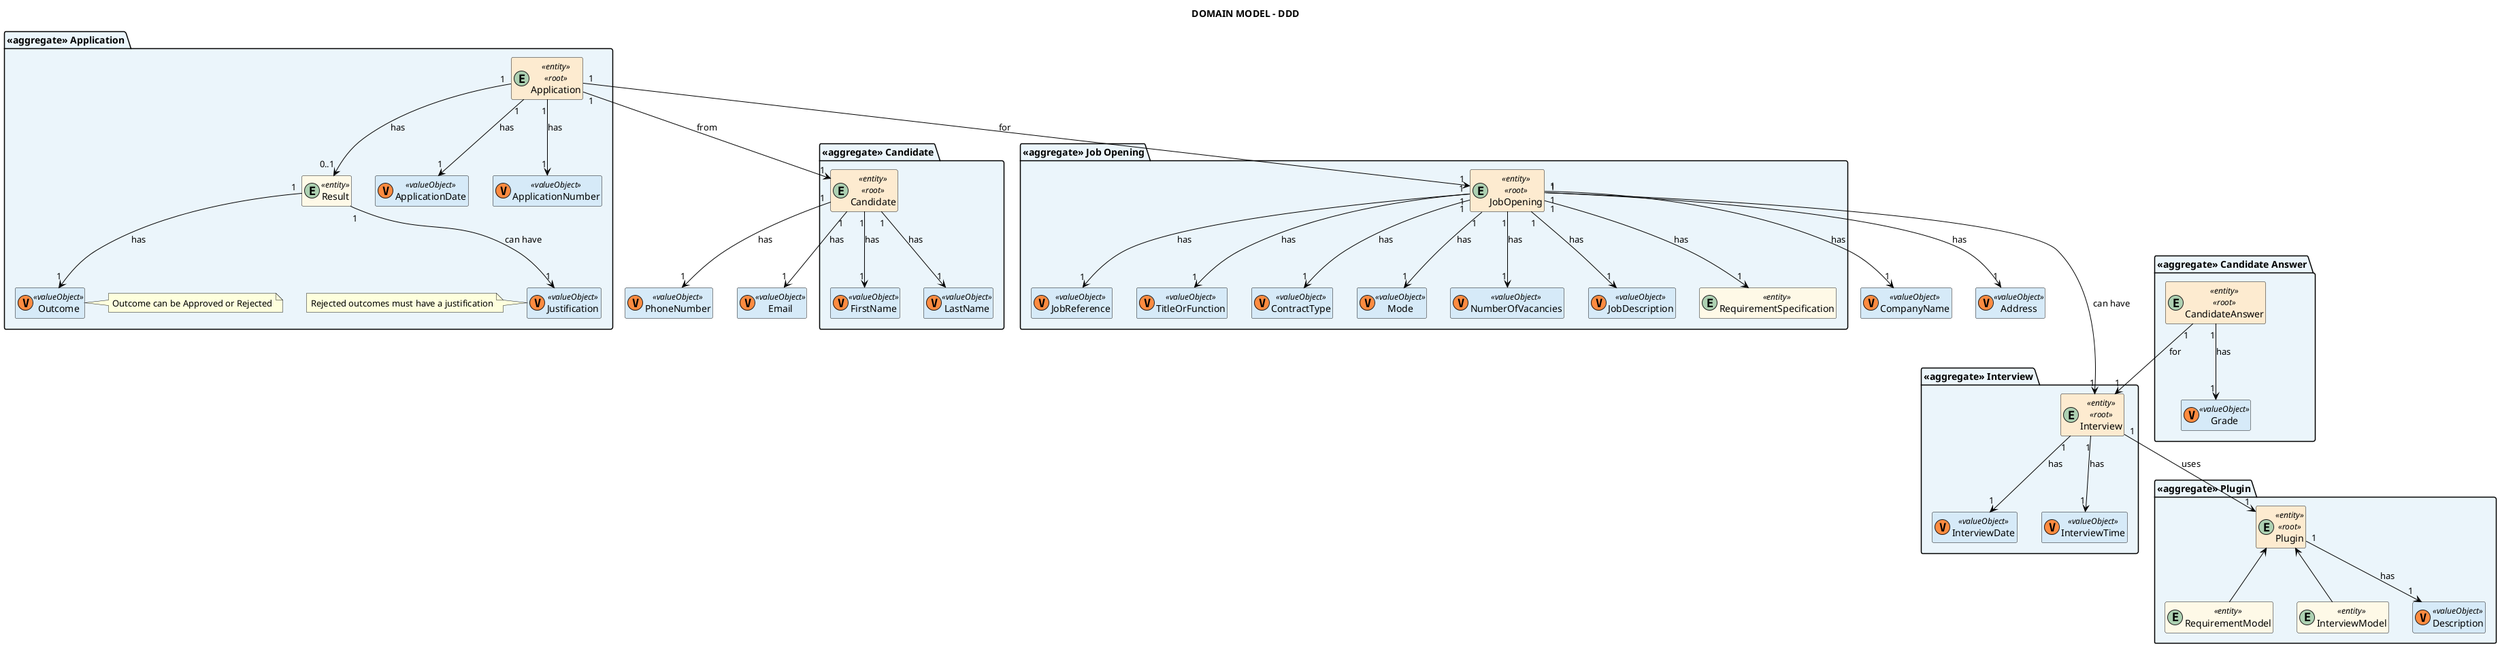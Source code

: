 @startuml DM-US1019

title DOMAIN MODEL - DDD

hide empty members
'skinparam Linetype ortho

skinparam class {
    BackgroundColor<<valueObject>> #D6EAF8
    BackgroundColor<<root>> #FDEBD0
    BackgroundColor<<service>> #D1F2EB
    BackgroundColor #FEF9E7
    ArrowColor Black
}

skinparam package {
    BackgroundColor #EBF5FB
}

class PhoneNumber <<valueObject>> <<(V, #FF8B40)>> {}
class Email <<valueObject>> <<(V, #FF8B40)>> {}


' Candidate Aggregate
package "<<aggregate>> Candidate" {
    entity Candidate <<entity>> <<root>> {}

    class FirstName <<valueObject>> <<(V, #FF8B40)>> {}
    class LastName <<valueObject>> <<(V, #FF8B40)>> {}
}

' Candidate Answer Aggregate
package "<<aggregate>> Candidate Answer" {
    entity CandidateAnswer <<entity>> <<root>> {}

    class Grade <<valueObject>> <<(V, #FF8B40)>> {}
}

class CompanyName <<valueObject>> <<(V, #FF8B40)>> {}

' Job Opening Aggregate
package "<<aggregate>> Job Opening" {
    entity JobOpening <<entity>> <<root>> {}

    class JobReference <<valueObject>> <<(V, #FF8B40)>> {}
    class TitleOrFunction <<valueObject>> <<(V, #FF8B40)>> {}
    class ContractType <<valueObject>> <<(V, #FF8B40)>> {}
    class Mode <<valueObject>> <<(V, #FF8B40)>> {}
    class NumberOfVacancies <<valueObject>> <<(V, #FF8B40)>> {}
    class JobDescription <<valueObject>> <<(V, #FF8B40)>> {}
    entity RequirementSpecification <<entity>> {}
}

class Address <<valueObject>> <<(V, #FF8B40)>> {}

' Application Aggregate
package "<<aggregate>> Application" {
    entity Application <<entity>> <<root>> {}
    entity Result <<entity>> {}

    class ApplicationDate <<valueObject>> <<(V, #FF8B40)>> {}
    class ApplicationNumber <<valueObject>> <<(V, #FF8B40)>> {}
    class Outcome <<valueObject>> <<(V, #FF8B40)>> {}
    class Justification <<valueObject>> <<(V, #FF8B40)>> {}

    note right of Outcome: Outcome can be Approved or Rejected
    note left of Justification: Rejected outcomes must have a justification
}

' Interview Aggregate
package "<<aggregate>> Interview" {
    entity Interview <<entity>> <<root>> {}

    class InterviewDate <<valueObject>> <<(V, #FF8B40)>> {}
    class InterviewTime <<valueObject>> <<(V, #FF8B40)>> {}
}

' Plugin Aggregate
package "<<aggregate>> Plugin" {
    entity Plugin <<entity>> <<root>> {}
    entity RequirementModel <<entity>> {}
    entity InterviewModel <<entity>> {}
        
    class Description <<valueObject>> <<(V, #FF8B40)>> {}
}

' Job Opening relationships
JobOpening "1" --> "1" JobReference : has
JobOpening "1" --> "1" TitleOrFunction : has
JobOpening "1" --> "1" ContractType : has
JobOpening "1" --> "1" Mode : has
JobOpening "1" --> "1" Address : has
JobOpening "1" --> "1" CompanyName : has
JobOpening "1" --> "1" NumberOfVacancies : has
JobOpening "1" --> "1" JobDescription : has
JobOpening "1" --> "1" RequirementSpecification: has
JobOpening "1" -down--> "1" Interview : can have

' Plugin relationships
Plugin "1" --> "1" Description : has
Plugin <-down- InterviewModel
Plugin <-down- RequirementModel

' Interview relationships
Interview "1" --> "1" InterviewDate : has
Interview "1" --> "1" InterviewTime : has
Interview "1" --> "1" Plugin : uses

' Candidate relationships
Candidate "1" --> "1" FirstName : has
Candidate "1" --> "1" LastName : has
Candidate "1" --> "1" PhoneNumber : has
Candidate "1" --> "1" Email : has

' Candidate Answer relationships
CandidateAnswer "1" --> "1" Interview : for
CandidateAnswer "1" --> "1" Grade : has

' Application relationships
Application "1" --> "1" ApplicationDate : has
Application "1" --> "1" ApplicationNumber : has
Application "1" --> "0..1" Result : has
Application "1" --> "1" JobOpening : for
Application "1" --> "1" Candidate : from

' Result relationships
Result "1" --> "1" Outcome : has
Result "1" --> "1" Justification : can have

@enduml